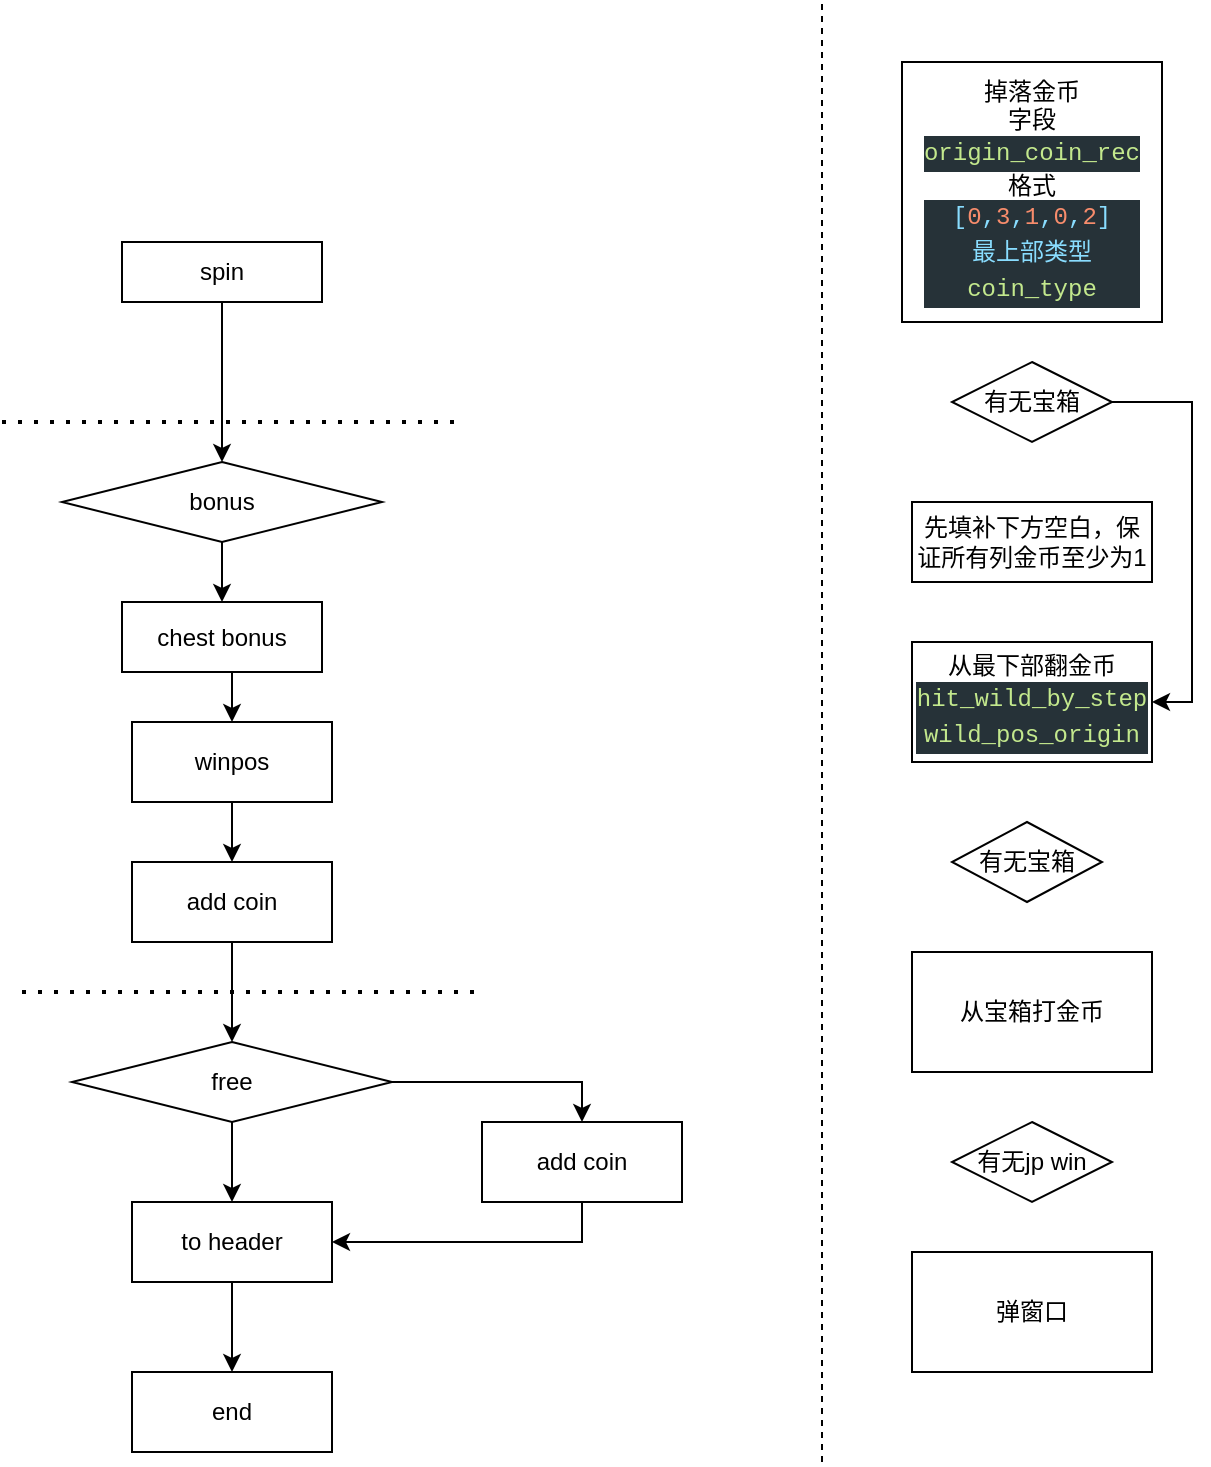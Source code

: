 <mxfile version="13.10.0" type="embed">
    <diagram id="hgKwFsGSpcC9Jf8QDc96" name="Page-1">
        <mxGraphModel dx="1460" dy="778" grid="1" gridSize="10" guides="1" tooltips="1" connect="1" arrows="1" fold="1" page="1" pageScale="1" pageWidth="850" pageHeight="1100" math="0" shadow="0">
            <root>
                <mxCell id="0"/>
                <mxCell id="1" parent="0"/>
                <mxCell id="60" style="edgeStyle=orthogonalEdgeStyle;rounded=0;orthogonalLoop=1;jettySize=auto;html=1;exitX=0.5;exitY=1;exitDx=0;exitDy=0;entryX=0.5;entryY=0;entryDx=0;entryDy=0;" parent="1" source="2" target="32" edge="1">
                    <mxGeometry relative="1" as="geometry"/>
                </mxCell>
                <mxCell id="2" value="spin" style="rounded=0;whiteSpace=wrap;html=1;sketch=0;" parent="1" vertex="1">
                    <mxGeometry x="50" y="120" width="100" height="30" as="geometry"/>
                </mxCell>
                <mxCell id="24" style="edgeStyle=orthogonalEdgeStyle;rounded=0;orthogonalLoop=1;jettySize=auto;html=1;exitX=0.5;exitY=1;exitDx=0;exitDy=0;entryX=0.5;entryY=0;entryDx=0;entryDy=0;" parent="1" source="3" target="8" edge="1">
                    <mxGeometry relative="1" as="geometry"/>
                </mxCell>
                <mxCell id="3" value="winpos" style="rounded=0;whiteSpace=wrap;html=1;sketch=0;" parent="1" vertex="1">
                    <mxGeometry x="55" y="360" width="100" height="40" as="geometry"/>
                </mxCell>
                <mxCell id="62" style="edgeStyle=orthogonalEdgeStyle;rounded=0;orthogonalLoop=1;jettySize=auto;html=1;exitX=0.5;exitY=1;exitDx=0;exitDy=0;entryX=0.5;entryY=0;entryDx=0;entryDy=0;" parent="1" source="8" target="17" edge="1">
                    <mxGeometry relative="1" as="geometry"/>
                </mxCell>
                <mxCell id="8" value="add coin" style="rounded=0;whiteSpace=wrap;html=1;sketch=0;" parent="1" vertex="1">
                    <mxGeometry x="55" y="430" width="100" height="40" as="geometry"/>
                </mxCell>
                <mxCell id="22" style="edgeStyle=orthogonalEdgeStyle;rounded=0;orthogonalLoop=1;jettySize=auto;html=1;exitX=0.5;exitY=1;exitDx=0;exitDy=0;entryX=0.5;entryY=0;entryDx=0;entryDy=0;" parent="1" source="10" target="11" edge="1">
                    <mxGeometry relative="1" as="geometry"/>
                </mxCell>
                <mxCell id="10" value="to header" style="rounded=0;whiteSpace=wrap;html=1;sketch=0;" parent="1" vertex="1">
                    <mxGeometry x="55" y="600" width="100" height="40" as="geometry"/>
                </mxCell>
                <mxCell id="11" value="end" style="rounded=0;whiteSpace=wrap;html=1;sketch=0;" parent="1" vertex="1">
                    <mxGeometry x="55" y="685" width="100" height="40" as="geometry"/>
                </mxCell>
                <mxCell id="61" style="edgeStyle=orthogonalEdgeStyle;rounded=0;orthogonalLoop=1;jettySize=auto;html=1;exitX=0.5;exitY=1;exitDx=0;exitDy=0;entryX=0.5;entryY=0;entryDx=0;entryDy=0;" parent="1" source="13" target="3" edge="1">
                    <mxGeometry relative="1" as="geometry"/>
                </mxCell>
                <mxCell id="13" value="chest bonus" style="rounded=0;whiteSpace=wrap;html=1;sketch=0;" parent="1" vertex="1">
                    <mxGeometry x="50" y="300" width="100" height="35" as="geometry"/>
                </mxCell>
                <mxCell id="33" style="edgeStyle=orthogonalEdgeStyle;rounded=0;orthogonalLoop=1;jettySize=auto;html=1;exitX=0.5;exitY=1;exitDx=0;exitDy=0;" parent="1" edge="1">
                    <mxGeometry relative="1" as="geometry">
                        <mxPoint x="270.0" y="370" as="sourcePoint"/>
                    </mxGeometry>
                </mxCell>
                <mxCell id="65" style="edgeStyle=orthogonalEdgeStyle;rounded=0;orthogonalLoop=1;jettySize=auto;html=1;exitX=0.5;exitY=1;exitDx=0;exitDy=0;entryX=0.5;entryY=0;entryDx=0;entryDy=0;" parent="1" source="17" target="10" edge="1">
                    <mxGeometry relative="1" as="geometry"/>
                </mxCell>
                <mxCell id="66" style="edgeStyle=orthogonalEdgeStyle;rounded=0;orthogonalLoop=1;jettySize=auto;html=1;exitX=1;exitY=0.5;exitDx=0;exitDy=0;entryX=0.5;entryY=0;entryDx=0;entryDy=0;" parent="1" source="17" target="29" edge="1">
                    <mxGeometry relative="1" as="geometry"/>
                </mxCell>
                <mxCell id="17" value="free" style="rhombus;whiteSpace=wrap;html=1;" parent="1" vertex="1">
                    <mxGeometry x="25" y="520" width="160" height="40" as="geometry"/>
                </mxCell>
                <mxCell id="67" style="edgeStyle=orthogonalEdgeStyle;rounded=0;orthogonalLoop=1;jettySize=auto;html=1;exitX=0.5;exitY=1;exitDx=0;exitDy=0;entryX=1;entryY=0.5;entryDx=0;entryDy=0;" parent="1" source="29" target="10" edge="1">
                    <mxGeometry relative="1" as="geometry"/>
                </mxCell>
                <mxCell id="29" value="add coin" style="rounded=0;whiteSpace=wrap;html=1;sketch=0;" parent="1" vertex="1">
                    <mxGeometry x="230" y="560" width="100" height="40" as="geometry"/>
                </mxCell>
                <mxCell id="35" style="edgeStyle=orthogonalEdgeStyle;rounded=0;orthogonalLoop=1;jettySize=auto;html=1;exitX=0.5;exitY=1;exitDx=0;exitDy=0;entryX=0.5;entryY=0;entryDx=0;entryDy=0;" parent="1" source="32" target="13" edge="1">
                    <mxGeometry relative="1" as="geometry"/>
                </mxCell>
                <mxCell id="32" value="bonus" style="rhombus;whiteSpace=wrap;html=1;" parent="1" vertex="1">
                    <mxGeometry x="20" y="230" width="160" height="40" as="geometry"/>
                </mxCell>
                <mxCell id="39" value="" style="endArrow=none;dashed=1;html=1;dashPattern=1 3;strokeWidth=2;" parent="1" edge="1">
                    <mxGeometry width="50" height="50" relative="1" as="geometry">
                        <mxPoint x="-10" y="210" as="sourcePoint"/>
                        <mxPoint x="220" y="210" as="targetPoint"/>
                    </mxGeometry>
                </mxCell>
                <mxCell id="40" value="" style="endArrow=none;dashed=1;html=1;dashPattern=1 3;strokeWidth=2;" parent="1" edge="1">
                    <mxGeometry width="50" height="50" relative="1" as="geometry">
                        <mxPoint x="-1.137e-13" y="495" as="sourcePoint"/>
                        <mxPoint x="230" y="495" as="targetPoint"/>
                    </mxGeometry>
                </mxCell>
                <mxCell id="42" value="掉落金币&lt;br&gt;字段&lt;br&gt;&lt;div style=&quot;color: rgb(238 , 255 , 255) ; background-color: rgb(38 , 50 , 56) ; font-family: &amp;#34;menlo&amp;#34; , &amp;#34;monaco&amp;#34; , &amp;#34;courier new&amp;#34; , monospace ; line-height: 18px&quot;&gt;&lt;span style=&quot;color: #c3e88d&quot;&gt;origin_coin_rec&lt;/span&gt;&lt;/div&gt;格式&lt;br&gt;&lt;div style=&quot;color: rgb(238 , 255 , 255) ; background-color: rgb(38 , 50 , 56) ; font-family: &amp;#34;menlo&amp;#34; , &amp;#34;monaco&amp;#34; , &amp;#34;courier new&amp;#34; , monospace ; line-height: 18px&quot;&gt;&lt;span style=&quot;color: #89ddff&quot;&gt;[&lt;/span&gt;&lt;span style=&quot;color: #f78c6c&quot;&gt;0&lt;/span&gt;&lt;span style=&quot;color: #89ddff&quot;&gt;,&lt;/span&gt;&lt;span style=&quot;color: #f78c6c&quot;&gt;3&lt;/span&gt;&lt;span style=&quot;color: #89ddff&quot;&gt;,&lt;/span&gt;&lt;span style=&quot;color: #f78c6c&quot;&gt;1&lt;/span&gt;&lt;span style=&quot;color: #89ddff&quot;&gt;,&lt;/span&gt;&lt;span style=&quot;color: #f78c6c&quot;&gt;0&lt;/span&gt;&lt;span style=&quot;color: #89ddff&quot;&gt;,&lt;/span&gt;&lt;span style=&quot;color: #f78c6c&quot;&gt;2&lt;/span&gt;&lt;span style=&quot;color: #89ddff&quot;&gt;]&lt;/span&gt;&lt;/div&gt;&lt;div style=&quot;color: rgb(238 , 255 , 255) ; background-color: rgb(38 , 50 , 56) ; font-family: &amp;#34;menlo&amp;#34; , &amp;#34;monaco&amp;#34; , &amp;#34;courier new&amp;#34; , monospace ; line-height: 18px&quot;&gt;&lt;span style=&quot;color: #89ddff&quot;&gt;最上部类型&lt;/span&gt;&lt;/div&gt;&lt;div style=&quot;color: rgb(238 , 255 , 255) ; background-color: rgb(38 , 50 , 56) ; font-family: &amp;#34;menlo&amp;#34; , &amp;#34;monaco&amp;#34; , &amp;#34;courier new&amp;#34; , monospace ; line-height: 18px&quot;&gt;&lt;div style=&quot;font-family: &amp;#34;menlo&amp;#34; , &amp;#34;monaco&amp;#34; , &amp;#34;courier new&amp;#34; , monospace ; line-height: 18px&quot;&gt;&lt;span style=&quot;color: #c3e88d&quot;&gt;coin_type&lt;/span&gt;&lt;/div&gt;&lt;/div&gt;" style="whiteSpace=wrap;html=1;aspect=fixed;" parent="1" vertex="1">
                    <mxGeometry x="440" y="30" width="130" height="130" as="geometry"/>
                </mxCell>
                <mxCell id="43" value="从宝箱打金币" style="rounded=0;whiteSpace=wrap;html=1;" parent="1" vertex="1">
                    <mxGeometry x="445" y="475" width="120" height="60" as="geometry"/>
                </mxCell>
                <mxCell id="45" value="弹窗口" style="rounded=0;whiteSpace=wrap;html=1;" parent="1" vertex="1">
                    <mxGeometry x="445" y="625" width="120" height="60" as="geometry"/>
                </mxCell>
                <mxCell id="50" value="" style="endArrow=none;dashed=1;html=1;" parent="1" edge="1">
                    <mxGeometry width="50" height="50" relative="1" as="geometry">
                        <mxPoint x="400" y="730" as="sourcePoint"/>
                        <mxPoint x="400" as="targetPoint"/>
                    </mxGeometry>
                </mxCell>
                <mxCell id="59" style="edgeStyle=orthogonalEdgeStyle;rounded=0;orthogonalLoop=1;jettySize=auto;html=1;exitX=1;exitY=0.5;exitDx=0;exitDy=0;entryX=1;entryY=0.5;entryDx=0;entryDy=0;" parent="1" source="52" target="56" edge="1">
                    <mxGeometry relative="1" as="geometry"/>
                </mxCell>
                <mxCell id="52" value="有无宝箱" style="rhombus;whiteSpace=wrap;html=1;" parent="1" vertex="1">
                    <mxGeometry x="465" y="180" width="80" height="40" as="geometry"/>
                </mxCell>
                <mxCell id="53" value="先填补下方空白，保证所有列金币至少为1" style="rounded=0;whiteSpace=wrap;html=1;" parent="1" vertex="1">
                    <mxGeometry x="445" y="250" width="120" height="40" as="geometry"/>
                </mxCell>
                <mxCell id="56" value="从最下部翻金币&lt;br&gt;&lt;div style=&quot;color: rgb(238 , 255 , 255) ; background-color: rgb(38 , 50 , 56) ; font-family: &amp;#34;menlo&amp;#34; , &amp;#34;monaco&amp;#34; , &amp;#34;courier new&amp;#34; , monospace ; line-height: 18px&quot;&gt;&lt;span style=&quot;color: #c3e88d&quot;&gt;hit_wild_by_step&lt;/span&gt;&lt;/div&gt;&lt;div style=&quot;color: rgb(238 , 255 , 255) ; background-color: rgb(38 , 50 , 56) ; font-family: &amp;#34;menlo&amp;#34; , &amp;#34;monaco&amp;#34; , &amp;#34;courier new&amp;#34; , monospace ; line-height: 18px&quot;&gt;&lt;div style=&quot;font-family: &amp;#34;menlo&amp;#34; , &amp;#34;monaco&amp;#34; , &amp;#34;courier new&amp;#34; , monospace ; line-height: 18px&quot;&gt;&lt;span style=&quot;color: #c3e88d&quot;&gt;wild_pos_origin&lt;/span&gt;&lt;/div&gt;&lt;/div&gt;" style="rounded=0;whiteSpace=wrap;html=1;" parent="1" vertex="1">
                    <mxGeometry x="445" y="320" width="120" height="60" as="geometry"/>
                </mxCell>
                <mxCell id="57" value="有无宝箱" style="rhombus;whiteSpace=wrap;html=1;" parent="1" vertex="1">
                    <mxGeometry x="465" y="410" width="75" height="40" as="geometry"/>
                </mxCell>
                <mxCell id="58" value="有无jp win" style="rhombus;whiteSpace=wrap;html=1;" parent="1" vertex="1">
                    <mxGeometry x="465" y="560" width="80" height="40" as="geometry"/>
                </mxCell>
            </root>
        </mxGraphModel>
    </diagram>
</mxfile>